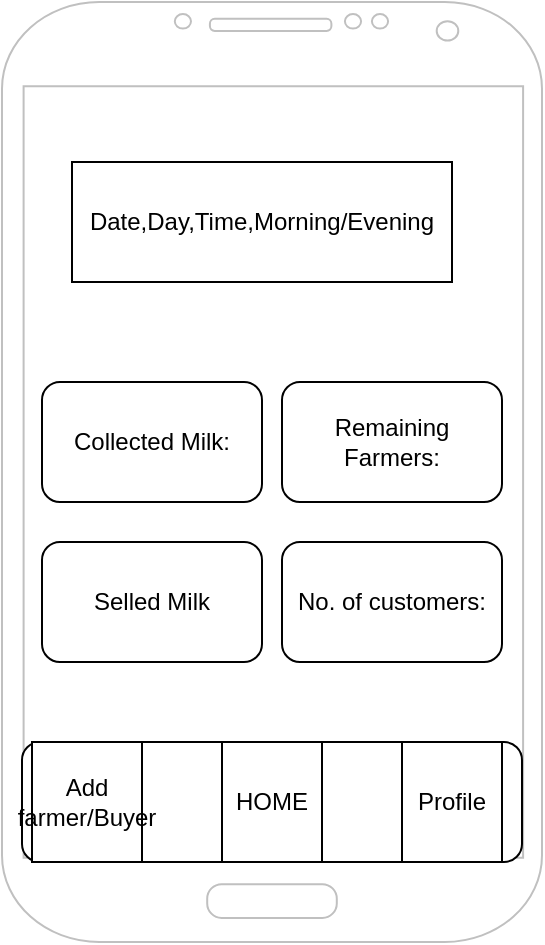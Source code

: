 <mxfile version="20.3.0"><diagram id="vVA2RgmUBmpsJMBBTf-r" name="Page-1"><mxGraphModel dx="868" dy="495" grid="1" gridSize="10" guides="1" tooltips="1" connect="1" arrows="1" fold="1" page="1" pageScale="1" pageWidth="850" pageHeight="1100" math="0" shadow="0"><root><mxCell id="0"/><mxCell id="1" parent="0"/><mxCell id="azgmMEr1qHDJgrL-VEBl-1" value="" style="verticalLabelPosition=bottom;verticalAlign=top;html=1;shadow=0;dashed=0;strokeWidth=1;shape=mxgraph.android.phone2;strokeColor=#c0c0c0;" vertex="1" parent="1"><mxGeometry x="240" y="250" width="270" height="470" as="geometry"/></mxCell><mxCell id="azgmMEr1qHDJgrL-VEBl-2" value="Date,Day,Time,Morning/Evening" style="rounded=0;whiteSpace=wrap;html=1;" vertex="1" parent="1"><mxGeometry x="275" y="330" width="190" height="60" as="geometry"/></mxCell><mxCell id="azgmMEr1qHDJgrL-VEBl-3" value="Collected Milk:&lt;br&gt;" style="rounded=1;whiteSpace=wrap;html=1;" vertex="1" parent="1"><mxGeometry x="260" y="440" width="110" height="60" as="geometry"/></mxCell><mxCell id="azgmMEr1qHDJgrL-VEBl-4" value="Remaining Farmers:" style="rounded=1;whiteSpace=wrap;html=1;" vertex="1" parent="1"><mxGeometry x="380" y="440" width="110" height="60" as="geometry"/></mxCell><mxCell id="azgmMEr1qHDJgrL-VEBl-5" value="Selled Milk" style="rounded=1;whiteSpace=wrap;html=1;" vertex="1" parent="1"><mxGeometry x="260" y="520" width="110" height="60" as="geometry"/></mxCell><mxCell id="azgmMEr1qHDJgrL-VEBl-6" value="No. of customers:" style="rounded=1;whiteSpace=wrap;html=1;" vertex="1" parent="1"><mxGeometry x="380" y="520" width="110" height="60" as="geometry"/></mxCell><mxCell id="azgmMEr1qHDJgrL-VEBl-7" value="" style="rounded=1;whiteSpace=wrap;html=1;" vertex="1" parent="1"><mxGeometry x="250" y="620" width="250" height="60" as="geometry"/></mxCell><mxCell id="azgmMEr1qHDJgrL-VEBl-8" value="HOME" style="rounded=0;whiteSpace=wrap;html=1;" vertex="1" parent="1"><mxGeometry x="350" y="620" width="50" height="60" as="geometry"/></mxCell><mxCell id="azgmMEr1qHDJgrL-VEBl-9" value="Add farmer/Buyer" style="rounded=0;whiteSpace=wrap;html=1;" vertex="1" parent="1"><mxGeometry x="255" y="620" width="55" height="60" as="geometry"/></mxCell><mxCell id="azgmMEr1qHDJgrL-VEBl-10" value="Profile" style="rounded=0;whiteSpace=wrap;html=1;" vertex="1" parent="1"><mxGeometry x="440" y="620" width="50" height="60" as="geometry"/></mxCell></root></mxGraphModel></diagram></mxfile>